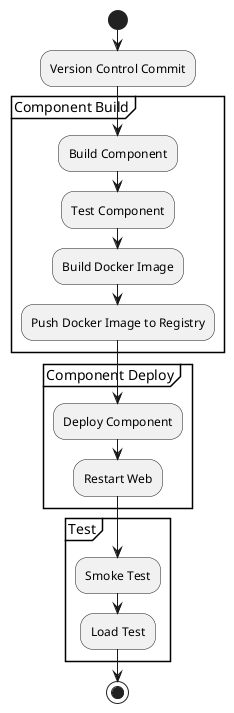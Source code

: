 @startuml

skinparam shadowing false
skinparam monochrome true
skinparam componentStyle uml2

start

:Version Control Commit;
partition "Component Build" {
  :Build Component;
  :Test Component;
  :Build Docker Image;
  :Push Docker Image to Registry;
}
partition "Component Deploy" {
  :Deploy Component;
  :Restart Web;
}
partition "Test" {
  :Smoke Test;
  :Load Test;
}

stop

@enduml
